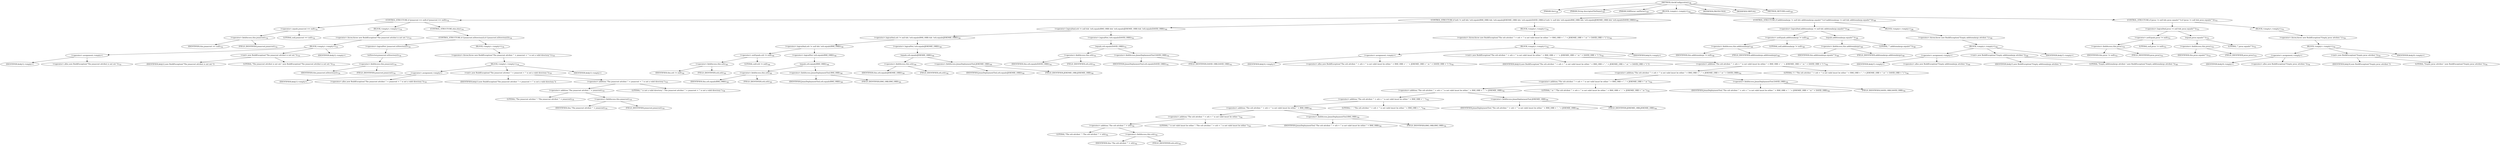 digraph "checkConfiguration" {  
"1481" [label = <(METHOD,checkConfiguration)<SUB>728</SUB>> ]
"1482" [label = <(PARAM,this)<SUB>728</SUB>> ]
"1483" [label = <(PARAM,String descriptorFileName)<SUB>728</SUB>> ]
"1484" [label = <(PARAM,SAXParser saxParser)<SUB>729</SUB>> ]
"1485" [label = <(BLOCK,&lt;empty&gt;,&lt;empty&gt;)<SUB>729</SUB>> ]
"1486" [label = <(CONTROL_STRUCTURE,if (jonasroot == null),if (jonasroot == null))<SUB>732</SUB>> ]
"1487" [label = <(&lt;operator&gt;.equals,jonasroot == null)<SUB>732</SUB>> ]
"1488" [label = <(&lt;operator&gt;.fieldAccess,this.jonasroot)<SUB>732</SUB>> ]
"1489" [label = <(IDENTIFIER,this,jonasroot == null)<SUB>732</SUB>> ]
"1490" [label = <(FIELD_IDENTIFIER,jonasroot,jonasroot)<SUB>732</SUB>> ]
"1491" [label = <(LITERAL,null,jonasroot == null)<SUB>732</SUB>> ]
"1492" [label = <(BLOCK,&lt;empty&gt;,&lt;empty&gt;)<SUB>732</SUB>> ]
"1493" [label = <(&lt;operator&gt;.throw,throw new BuildException(&quot;The jonasroot attribut is not set.&quot;);)<SUB>733</SUB>> ]
"1494" [label = <(BLOCK,&lt;empty&gt;,&lt;empty&gt;)<SUB>733</SUB>> ]
"1495" [label = <(&lt;operator&gt;.assignment,&lt;empty&gt;)> ]
"1496" [label = <(IDENTIFIER,$obj12,&lt;empty&gt;)> ]
"1497" [label = <(&lt;operator&gt;.alloc,new BuildException(&quot;The jonasroot attribut is not set.&quot;))<SUB>733</SUB>> ]
"1498" [label = <(&lt;init&gt;,new BuildException(&quot;The jonasroot attribut is not set.&quot;))<SUB>733</SUB>> ]
"1499" [label = <(IDENTIFIER,$obj12,new BuildException(&quot;The jonasroot attribut is not set.&quot;))> ]
"1500" [label = <(LITERAL,&quot;The jonasroot attribut is not set.&quot;,new BuildException(&quot;The jonasroot attribut is not set.&quot;))<SUB>733</SUB>> ]
"1501" [label = <(IDENTIFIER,$obj12,&lt;empty&gt;)> ]
"1502" [label = <(CONTROL_STRUCTURE,else,else)<SUB>734</SUB>> ]
"1503" [label = <(CONTROL_STRUCTURE,if (!jonasroot.isDirectory()),if (!jonasroot.isDirectory()))<SUB>734</SUB>> ]
"1504" [label = <(&lt;operator&gt;.logicalNot,!jonasroot.isDirectory())<SUB>734</SUB>> ]
"1505" [label = <(isDirectory,jonasroot.isDirectory())<SUB>734</SUB>> ]
"1506" [label = <(&lt;operator&gt;.fieldAccess,this.jonasroot)<SUB>734</SUB>> ]
"1507" [label = <(IDENTIFIER,this,jonasroot.isDirectory())<SUB>734</SUB>> ]
"1508" [label = <(FIELD_IDENTIFIER,jonasroot,jonasroot)<SUB>734</SUB>> ]
"1509" [label = <(BLOCK,&lt;empty&gt;,&lt;empty&gt;)<SUB>734</SUB>> ]
"1510" [label = <(&lt;operator&gt;.throw,throw new BuildException(&quot;The jonasroot attribut '&quot; + jonasroot + &quot;' is not a valid directory.&quot;);)<SUB>735</SUB>> ]
"1511" [label = <(BLOCK,&lt;empty&gt;,&lt;empty&gt;)<SUB>735</SUB>> ]
"1512" [label = <(&lt;operator&gt;.assignment,&lt;empty&gt;)> ]
"1513" [label = <(IDENTIFIER,$obj13,&lt;empty&gt;)> ]
"1514" [label = <(&lt;operator&gt;.alloc,new BuildException(&quot;The jonasroot attribut '&quot; + jonasroot + &quot;' is not a valid directory.&quot;))<SUB>735</SUB>> ]
"1515" [label = <(&lt;init&gt;,new BuildException(&quot;The jonasroot attribut '&quot; + jonasroot + &quot;' is not a valid directory.&quot;))<SUB>735</SUB>> ]
"1516" [label = <(IDENTIFIER,$obj13,new BuildException(&quot;The jonasroot attribut '&quot; + jonasroot + &quot;' is not a valid directory.&quot;))> ]
"1517" [label = <(&lt;operator&gt;.addition,&quot;The jonasroot attribut '&quot; + jonasroot + &quot;' is not a valid directory.&quot;)<SUB>735</SUB>> ]
"1518" [label = <(&lt;operator&gt;.addition,&quot;The jonasroot attribut '&quot; + jonasroot)<SUB>735</SUB>> ]
"1519" [label = <(LITERAL,&quot;The jonasroot attribut '&quot;,&quot;The jonasroot attribut '&quot; + jonasroot)<SUB>735</SUB>> ]
"1520" [label = <(&lt;operator&gt;.fieldAccess,this.jonasroot)<SUB>735</SUB>> ]
"1521" [label = <(IDENTIFIER,this,&quot;The jonasroot attribut '&quot; + jonasroot)<SUB>735</SUB>> ]
"1522" [label = <(FIELD_IDENTIFIER,jonasroot,jonasroot)<SUB>735</SUB>> ]
"1523" [label = <(LITERAL,&quot;' is not a valid directory.&quot;,&quot;The jonasroot attribut '&quot; + jonasroot + &quot;' is not a valid directory.&quot;)<SUB>736</SUB>> ]
"1524" [label = <(IDENTIFIER,$obj13,&lt;empty&gt;)> ]
"1525" [label = <(CONTROL_STRUCTURE,if (orb != null &amp;&amp; !orb.equals(RMI_ORB) &amp;&amp; !orb.equals(JEREMIE_ORB) &amp;&amp; !orb.equals(DAVID_ORB)),if (orb != null &amp;&amp; !orb.equals(RMI_ORB) &amp;&amp; !orb.equals(JEREMIE_ORB) &amp;&amp; !orb.equals(DAVID_ORB)))<SUB>740</SUB>> ]
"1526" [label = <(&lt;operator&gt;.logicalAnd,orb != null &amp;&amp; !orb.equals(RMI_ORB) &amp;&amp; !orb.equals(JEREMIE_ORB) &amp;&amp; !orb.equals(DAVID_ORB))<SUB>740</SUB>> ]
"1527" [label = <(&lt;operator&gt;.logicalAnd,orb != null &amp;&amp; !orb.equals(RMI_ORB) &amp;&amp; !orb.equals(JEREMIE_ORB))<SUB>740</SUB>> ]
"1528" [label = <(&lt;operator&gt;.logicalAnd,orb != null &amp;&amp; !orb.equals(RMI_ORB))<SUB>740</SUB>> ]
"1529" [label = <(&lt;operator&gt;.notEquals,orb != null)<SUB>740</SUB>> ]
"1530" [label = <(&lt;operator&gt;.fieldAccess,this.orb)<SUB>740</SUB>> ]
"1531" [label = <(IDENTIFIER,this,orb != null)<SUB>740</SUB>> ]
"1532" [label = <(FIELD_IDENTIFIER,orb,orb)<SUB>740</SUB>> ]
"1533" [label = <(LITERAL,null,orb != null)<SUB>740</SUB>> ]
"1534" [label = <(&lt;operator&gt;.logicalNot,!orb.equals(RMI_ORB))<SUB>740</SUB>> ]
"1535" [label = <(equals,orb.equals(RMI_ORB))<SUB>740</SUB>> ]
"1536" [label = <(&lt;operator&gt;.fieldAccess,this.orb)<SUB>740</SUB>> ]
"1537" [label = <(IDENTIFIER,this,orb.equals(RMI_ORB))<SUB>740</SUB>> ]
"1538" [label = <(FIELD_IDENTIFIER,orb,orb)<SUB>740</SUB>> ]
"1539" [label = <(&lt;operator&gt;.fieldAccess,JonasDeploymentTool.RMI_ORB)<SUB>740</SUB>> ]
"1540" [label = <(IDENTIFIER,JonasDeploymentTool,orb.equals(RMI_ORB))<SUB>740</SUB>> ]
"1541" [label = <(FIELD_IDENTIFIER,RMI_ORB,RMI_ORB)<SUB>740</SUB>> ]
"1542" [label = <(&lt;operator&gt;.logicalNot,!orb.equals(JEREMIE_ORB))<SUB>740</SUB>> ]
"1543" [label = <(equals,orb.equals(JEREMIE_ORB))<SUB>740</SUB>> ]
"1544" [label = <(&lt;operator&gt;.fieldAccess,this.orb)<SUB>740</SUB>> ]
"1545" [label = <(IDENTIFIER,this,orb.equals(JEREMIE_ORB))<SUB>740</SUB>> ]
"1546" [label = <(FIELD_IDENTIFIER,orb,orb)<SUB>740</SUB>> ]
"1547" [label = <(&lt;operator&gt;.fieldAccess,JonasDeploymentTool.JEREMIE_ORB)<SUB>740</SUB>> ]
"1548" [label = <(IDENTIFIER,JonasDeploymentTool,orb.equals(JEREMIE_ORB))<SUB>740</SUB>> ]
"1549" [label = <(FIELD_IDENTIFIER,JEREMIE_ORB,JEREMIE_ORB)<SUB>740</SUB>> ]
"1550" [label = <(&lt;operator&gt;.logicalNot,!orb.equals(DAVID_ORB))<SUB>741</SUB>> ]
"1551" [label = <(equals,orb.equals(DAVID_ORB))<SUB>741</SUB>> ]
"1552" [label = <(&lt;operator&gt;.fieldAccess,this.orb)<SUB>741</SUB>> ]
"1553" [label = <(IDENTIFIER,this,orb.equals(DAVID_ORB))<SUB>741</SUB>> ]
"1554" [label = <(FIELD_IDENTIFIER,orb,orb)<SUB>741</SUB>> ]
"1555" [label = <(&lt;operator&gt;.fieldAccess,JonasDeploymentTool.DAVID_ORB)<SUB>741</SUB>> ]
"1556" [label = <(IDENTIFIER,JonasDeploymentTool,orb.equals(DAVID_ORB))<SUB>741</SUB>> ]
"1557" [label = <(FIELD_IDENTIFIER,DAVID_ORB,DAVID_ORB)<SUB>741</SUB>> ]
"1558" [label = <(BLOCK,&lt;empty&gt;,&lt;empty&gt;)<SUB>741</SUB>> ]
"1559" [label = <(&lt;operator&gt;.throw,throw new BuildException(&quot;The orb attribut '&quot; + orb + &quot;' is not valid (must be either &quot; + RMI_ORB + &quot;, &quot; + JEREMIE_ORB + &quot; or &quot; + DAVID_ORB + &quot;).&quot;);)<SUB>742</SUB>> ]
"1560" [label = <(BLOCK,&lt;empty&gt;,&lt;empty&gt;)<SUB>742</SUB>> ]
"1561" [label = <(&lt;operator&gt;.assignment,&lt;empty&gt;)> ]
"1562" [label = <(IDENTIFIER,$obj14,&lt;empty&gt;)> ]
"1563" [label = <(&lt;operator&gt;.alloc,new BuildException(&quot;The orb attribut '&quot; + orb + &quot;' is not valid (must be either &quot; + RMI_ORB + &quot;, &quot; + JEREMIE_ORB + &quot; or &quot; + DAVID_ORB + &quot;).&quot;))<SUB>742</SUB>> ]
"1564" [label = <(&lt;init&gt;,new BuildException(&quot;The orb attribut '&quot; + orb + &quot;' is not valid (must be either &quot; + RMI_ORB + &quot;, &quot; + JEREMIE_ORB + &quot; or &quot; + DAVID_ORB + &quot;).&quot;))<SUB>742</SUB>> ]
"1565" [label = <(IDENTIFIER,$obj14,new BuildException(&quot;The orb attribut '&quot; + orb + &quot;' is not valid (must be either &quot; + RMI_ORB + &quot;, &quot; + JEREMIE_ORB + &quot; or &quot; + DAVID_ORB + &quot;).&quot;))> ]
"1566" [label = <(&lt;operator&gt;.addition,&quot;The orb attribut '&quot; + orb + &quot;' is not valid (must be either &quot; + RMI_ORB + &quot;, &quot; + JEREMIE_ORB + &quot; or &quot; + DAVID_ORB + &quot;).&quot;)<SUB>742</SUB>> ]
"1567" [label = <(&lt;operator&gt;.addition,&quot;The orb attribut '&quot; + orb + &quot;' is not valid (must be either &quot; + RMI_ORB + &quot;, &quot; + JEREMIE_ORB + &quot; or &quot; + DAVID_ORB)<SUB>742</SUB>> ]
"1568" [label = <(&lt;operator&gt;.addition,&quot;The orb attribut '&quot; + orb + &quot;' is not valid (must be either &quot; + RMI_ORB + &quot;, &quot; + JEREMIE_ORB + &quot; or &quot;)<SUB>742</SUB>> ]
"1569" [label = <(&lt;operator&gt;.addition,&quot;The orb attribut '&quot; + orb + &quot;' is not valid (must be either &quot; + RMI_ORB + &quot;, &quot; + JEREMIE_ORB)<SUB>742</SUB>> ]
"1570" [label = <(&lt;operator&gt;.addition,&quot;The orb attribut '&quot; + orb + &quot;' is not valid (must be either &quot; + RMI_ORB + &quot;, &quot;)<SUB>742</SUB>> ]
"1571" [label = <(&lt;operator&gt;.addition,&quot;The orb attribut '&quot; + orb + &quot;' is not valid (must be either &quot; + RMI_ORB)<SUB>742</SUB>> ]
"1572" [label = <(&lt;operator&gt;.addition,&quot;The orb attribut '&quot; + orb + &quot;' is not valid (must be either &quot;)<SUB>742</SUB>> ]
"1573" [label = <(&lt;operator&gt;.addition,&quot;The orb attribut '&quot; + orb)<SUB>742</SUB>> ]
"1574" [label = <(LITERAL,&quot;The orb attribut '&quot;,&quot;The orb attribut '&quot; + orb)<SUB>742</SUB>> ]
"1575" [label = <(&lt;operator&gt;.fieldAccess,this.orb)<SUB>742</SUB>> ]
"1576" [label = <(IDENTIFIER,this,&quot;The orb attribut '&quot; + orb)<SUB>742</SUB>> ]
"1577" [label = <(FIELD_IDENTIFIER,orb,orb)<SUB>742</SUB>> ]
"1578" [label = <(LITERAL,&quot;' is not valid (must be either &quot;,&quot;The orb attribut '&quot; + orb + &quot;' is not valid (must be either &quot;)<SUB>743</SUB>> ]
"1579" [label = <(&lt;operator&gt;.fieldAccess,JonasDeploymentTool.RMI_ORB)<SUB>744</SUB>> ]
"1580" [label = <(IDENTIFIER,JonasDeploymentTool,&quot;The orb attribut '&quot; + orb + &quot;' is not valid (must be either &quot; + RMI_ORB)<SUB>744</SUB>> ]
"1581" [label = <(FIELD_IDENTIFIER,RMI_ORB,RMI_ORB)<SUB>744</SUB>> ]
"1582" [label = <(LITERAL,&quot;, &quot;,&quot;The orb attribut '&quot; + orb + &quot;' is not valid (must be either &quot; + RMI_ORB + &quot;, &quot;)<SUB>744</SUB>> ]
"1583" [label = <(&lt;operator&gt;.fieldAccess,JonasDeploymentTool.JEREMIE_ORB)<SUB>744</SUB>> ]
"1584" [label = <(IDENTIFIER,JonasDeploymentTool,&quot;The orb attribut '&quot; + orb + &quot;' is not valid (must be either &quot; + RMI_ORB + &quot;, &quot; + JEREMIE_ORB)<SUB>744</SUB>> ]
"1585" [label = <(FIELD_IDENTIFIER,JEREMIE_ORB,JEREMIE_ORB)<SUB>744</SUB>> ]
"1586" [label = <(LITERAL,&quot; or &quot;,&quot;The orb attribut '&quot; + orb + &quot;' is not valid (must be either &quot; + RMI_ORB + &quot;, &quot; + JEREMIE_ORB + &quot; or &quot;)<SUB>744</SUB>> ]
"1587" [label = <(&lt;operator&gt;.fieldAccess,JonasDeploymentTool.DAVID_ORB)<SUB>744</SUB>> ]
"1588" [label = <(IDENTIFIER,JonasDeploymentTool,&quot;The orb attribut '&quot; + orb + &quot;' is not valid (must be either &quot; + RMI_ORB + &quot;, &quot; + JEREMIE_ORB + &quot; or &quot; + DAVID_ORB)<SUB>744</SUB>> ]
"1589" [label = <(FIELD_IDENTIFIER,DAVID_ORB,DAVID_ORB)<SUB>744</SUB>> ]
"1590" [label = <(LITERAL,&quot;).&quot;,&quot;The orb attribut '&quot; + orb + &quot;' is not valid (must be either &quot; + RMI_ORB + &quot;, &quot; + JEREMIE_ORB + &quot; or &quot; + DAVID_ORB + &quot;).&quot;)<SUB>744</SUB>> ]
"1591" [label = <(IDENTIFIER,$obj14,&lt;empty&gt;)> ]
"1592" [label = <(CONTROL_STRUCTURE,if (additionalargs != null &amp;&amp; additionalargs.equals(&quot;&quot;)),if (additionalargs != null &amp;&amp; additionalargs.equals(&quot;&quot;)))<SUB>748</SUB>> ]
"1593" [label = <(&lt;operator&gt;.logicalAnd,additionalargs != null &amp;&amp; additionalargs.equals(&quot;&quot;))<SUB>748</SUB>> ]
"1594" [label = <(&lt;operator&gt;.notEquals,additionalargs != null)<SUB>748</SUB>> ]
"1595" [label = <(&lt;operator&gt;.fieldAccess,this.additionalargs)<SUB>748</SUB>> ]
"1596" [label = <(IDENTIFIER,this,additionalargs != null)<SUB>748</SUB>> ]
"1597" [label = <(FIELD_IDENTIFIER,additionalargs,additionalargs)<SUB>748</SUB>> ]
"1598" [label = <(LITERAL,null,additionalargs != null)<SUB>748</SUB>> ]
"1599" [label = <(equals,additionalargs.equals(&quot;&quot;))<SUB>748</SUB>> ]
"1600" [label = <(&lt;operator&gt;.fieldAccess,this.additionalargs)<SUB>748</SUB>> ]
"1601" [label = <(IDENTIFIER,this,additionalargs.equals(&quot;&quot;))<SUB>748</SUB>> ]
"1602" [label = <(FIELD_IDENTIFIER,additionalargs,additionalargs)<SUB>748</SUB>> ]
"1603" [label = <(LITERAL,&quot;&quot;,additionalargs.equals(&quot;&quot;))<SUB>748</SUB>> ]
"1604" [label = <(BLOCK,&lt;empty&gt;,&lt;empty&gt;)<SUB>748</SUB>> ]
"1605" [label = <(&lt;operator&gt;.throw,throw new BuildException(&quot;Empty additionalargs attribut.&quot;);)<SUB>749</SUB>> ]
"1606" [label = <(BLOCK,&lt;empty&gt;,&lt;empty&gt;)<SUB>749</SUB>> ]
"1607" [label = <(&lt;operator&gt;.assignment,&lt;empty&gt;)> ]
"1608" [label = <(IDENTIFIER,$obj15,&lt;empty&gt;)> ]
"1609" [label = <(&lt;operator&gt;.alloc,new BuildException(&quot;Empty additionalargs attribut.&quot;))<SUB>749</SUB>> ]
"1610" [label = <(&lt;init&gt;,new BuildException(&quot;Empty additionalargs attribut.&quot;))<SUB>749</SUB>> ]
"1611" [label = <(IDENTIFIER,$obj15,new BuildException(&quot;Empty additionalargs attribut.&quot;))> ]
"1612" [label = <(LITERAL,&quot;Empty additionalargs attribut.&quot;,new BuildException(&quot;Empty additionalargs attribut.&quot;))<SUB>749</SUB>> ]
"1613" [label = <(IDENTIFIER,$obj15,&lt;empty&gt;)> ]
"1614" [label = <(CONTROL_STRUCTURE,if (javac != null &amp;&amp; javac.equals(&quot;&quot;)),if (javac != null &amp;&amp; javac.equals(&quot;&quot;)))<SUB>753</SUB>> ]
"1615" [label = <(&lt;operator&gt;.logicalAnd,javac != null &amp;&amp; javac.equals(&quot;&quot;))<SUB>753</SUB>> ]
"1616" [label = <(&lt;operator&gt;.notEquals,javac != null)<SUB>753</SUB>> ]
"1617" [label = <(&lt;operator&gt;.fieldAccess,this.javac)<SUB>753</SUB>> ]
"1618" [label = <(IDENTIFIER,this,javac != null)<SUB>753</SUB>> ]
"1619" [label = <(FIELD_IDENTIFIER,javac,javac)<SUB>753</SUB>> ]
"1620" [label = <(LITERAL,null,javac != null)<SUB>753</SUB>> ]
"1621" [label = <(equals,javac.equals(&quot;&quot;))<SUB>753</SUB>> ]
"1622" [label = <(&lt;operator&gt;.fieldAccess,this.javac)<SUB>753</SUB>> ]
"1623" [label = <(IDENTIFIER,this,javac.equals(&quot;&quot;))<SUB>753</SUB>> ]
"1624" [label = <(FIELD_IDENTIFIER,javac,javac)<SUB>753</SUB>> ]
"1625" [label = <(LITERAL,&quot;&quot;,javac.equals(&quot;&quot;))<SUB>753</SUB>> ]
"1626" [label = <(BLOCK,&lt;empty&gt;,&lt;empty&gt;)<SUB>753</SUB>> ]
"1627" [label = <(&lt;operator&gt;.throw,throw new BuildException(&quot;Empty javac attribut.&quot;);)<SUB>754</SUB>> ]
"1628" [label = <(BLOCK,&lt;empty&gt;,&lt;empty&gt;)<SUB>754</SUB>> ]
"1629" [label = <(&lt;operator&gt;.assignment,&lt;empty&gt;)> ]
"1630" [label = <(IDENTIFIER,$obj16,&lt;empty&gt;)> ]
"1631" [label = <(&lt;operator&gt;.alloc,new BuildException(&quot;Empty javac attribut.&quot;))<SUB>754</SUB>> ]
"1632" [label = <(&lt;init&gt;,new BuildException(&quot;Empty javac attribut.&quot;))<SUB>754</SUB>> ]
"1633" [label = <(IDENTIFIER,$obj16,new BuildException(&quot;Empty javac attribut.&quot;))> ]
"1634" [label = <(LITERAL,&quot;Empty javac attribut.&quot;,new BuildException(&quot;Empty javac attribut.&quot;))<SUB>754</SUB>> ]
"1635" [label = <(IDENTIFIER,$obj16,&lt;empty&gt;)> ]
"1636" [label = <(MODIFIER,PROTECTED)> ]
"1637" [label = <(MODIFIER,VIRTUAL)> ]
"1638" [label = <(METHOD_RETURN,void)<SUB>728</SUB>> ]
  "1481" -> "1482" 
  "1481" -> "1483" 
  "1481" -> "1484" 
  "1481" -> "1485" 
  "1481" -> "1636" 
  "1481" -> "1637" 
  "1481" -> "1638" 
  "1485" -> "1486" 
  "1485" -> "1525" 
  "1485" -> "1592" 
  "1485" -> "1614" 
  "1486" -> "1487" 
  "1486" -> "1492" 
  "1486" -> "1502" 
  "1487" -> "1488" 
  "1487" -> "1491" 
  "1488" -> "1489" 
  "1488" -> "1490" 
  "1492" -> "1493" 
  "1493" -> "1494" 
  "1494" -> "1495" 
  "1494" -> "1498" 
  "1494" -> "1501" 
  "1495" -> "1496" 
  "1495" -> "1497" 
  "1498" -> "1499" 
  "1498" -> "1500" 
  "1502" -> "1503" 
  "1503" -> "1504" 
  "1503" -> "1509" 
  "1504" -> "1505" 
  "1505" -> "1506" 
  "1506" -> "1507" 
  "1506" -> "1508" 
  "1509" -> "1510" 
  "1510" -> "1511" 
  "1511" -> "1512" 
  "1511" -> "1515" 
  "1511" -> "1524" 
  "1512" -> "1513" 
  "1512" -> "1514" 
  "1515" -> "1516" 
  "1515" -> "1517" 
  "1517" -> "1518" 
  "1517" -> "1523" 
  "1518" -> "1519" 
  "1518" -> "1520" 
  "1520" -> "1521" 
  "1520" -> "1522" 
  "1525" -> "1526" 
  "1525" -> "1558" 
  "1526" -> "1527" 
  "1526" -> "1550" 
  "1527" -> "1528" 
  "1527" -> "1542" 
  "1528" -> "1529" 
  "1528" -> "1534" 
  "1529" -> "1530" 
  "1529" -> "1533" 
  "1530" -> "1531" 
  "1530" -> "1532" 
  "1534" -> "1535" 
  "1535" -> "1536" 
  "1535" -> "1539" 
  "1536" -> "1537" 
  "1536" -> "1538" 
  "1539" -> "1540" 
  "1539" -> "1541" 
  "1542" -> "1543" 
  "1543" -> "1544" 
  "1543" -> "1547" 
  "1544" -> "1545" 
  "1544" -> "1546" 
  "1547" -> "1548" 
  "1547" -> "1549" 
  "1550" -> "1551" 
  "1551" -> "1552" 
  "1551" -> "1555" 
  "1552" -> "1553" 
  "1552" -> "1554" 
  "1555" -> "1556" 
  "1555" -> "1557" 
  "1558" -> "1559" 
  "1559" -> "1560" 
  "1560" -> "1561" 
  "1560" -> "1564" 
  "1560" -> "1591" 
  "1561" -> "1562" 
  "1561" -> "1563" 
  "1564" -> "1565" 
  "1564" -> "1566" 
  "1566" -> "1567" 
  "1566" -> "1590" 
  "1567" -> "1568" 
  "1567" -> "1587" 
  "1568" -> "1569" 
  "1568" -> "1586" 
  "1569" -> "1570" 
  "1569" -> "1583" 
  "1570" -> "1571" 
  "1570" -> "1582" 
  "1571" -> "1572" 
  "1571" -> "1579" 
  "1572" -> "1573" 
  "1572" -> "1578" 
  "1573" -> "1574" 
  "1573" -> "1575" 
  "1575" -> "1576" 
  "1575" -> "1577" 
  "1579" -> "1580" 
  "1579" -> "1581" 
  "1583" -> "1584" 
  "1583" -> "1585" 
  "1587" -> "1588" 
  "1587" -> "1589" 
  "1592" -> "1593" 
  "1592" -> "1604" 
  "1593" -> "1594" 
  "1593" -> "1599" 
  "1594" -> "1595" 
  "1594" -> "1598" 
  "1595" -> "1596" 
  "1595" -> "1597" 
  "1599" -> "1600" 
  "1599" -> "1603" 
  "1600" -> "1601" 
  "1600" -> "1602" 
  "1604" -> "1605" 
  "1605" -> "1606" 
  "1606" -> "1607" 
  "1606" -> "1610" 
  "1606" -> "1613" 
  "1607" -> "1608" 
  "1607" -> "1609" 
  "1610" -> "1611" 
  "1610" -> "1612" 
  "1614" -> "1615" 
  "1614" -> "1626" 
  "1615" -> "1616" 
  "1615" -> "1621" 
  "1616" -> "1617" 
  "1616" -> "1620" 
  "1617" -> "1618" 
  "1617" -> "1619" 
  "1621" -> "1622" 
  "1621" -> "1625" 
  "1622" -> "1623" 
  "1622" -> "1624" 
  "1626" -> "1627" 
  "1627" -> "1628" 
  "1628" -> "1629" 
  "1628" -> "1632" 
  "1628" -> "1635" 
  "1629" -> "1630" 
  "1629" -> "1631" 
  "1632" -> "1633" 
  "1632" -> "1634" 
}
